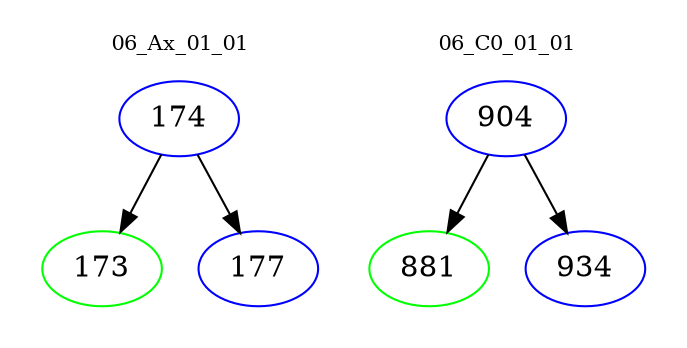 digraph{
subgraph cluster_0 {
color = white
label = "06_Ax_01_01";
fontsize=10;
T0_174 [label="174", color="blue"]
T0_174 -> T0_173 [color="black"]
T0_173 [label="173", color="green"]
T0_174 -> T0_177 [color="black"]
T0_177 [label="177", color="blue"]
}
subgraph cluster_1 {
color = white
label = "06_C0_01_01";
fontsize=10;
T1_904 [label="904", color="blue"]
T1_904 -> T1_881 [color="black"]
T1_881 [label="881", color="green"]
T1_904 -> T1_934 [color="black"]
T1_934 [label="934", color="blue"]
}
}
